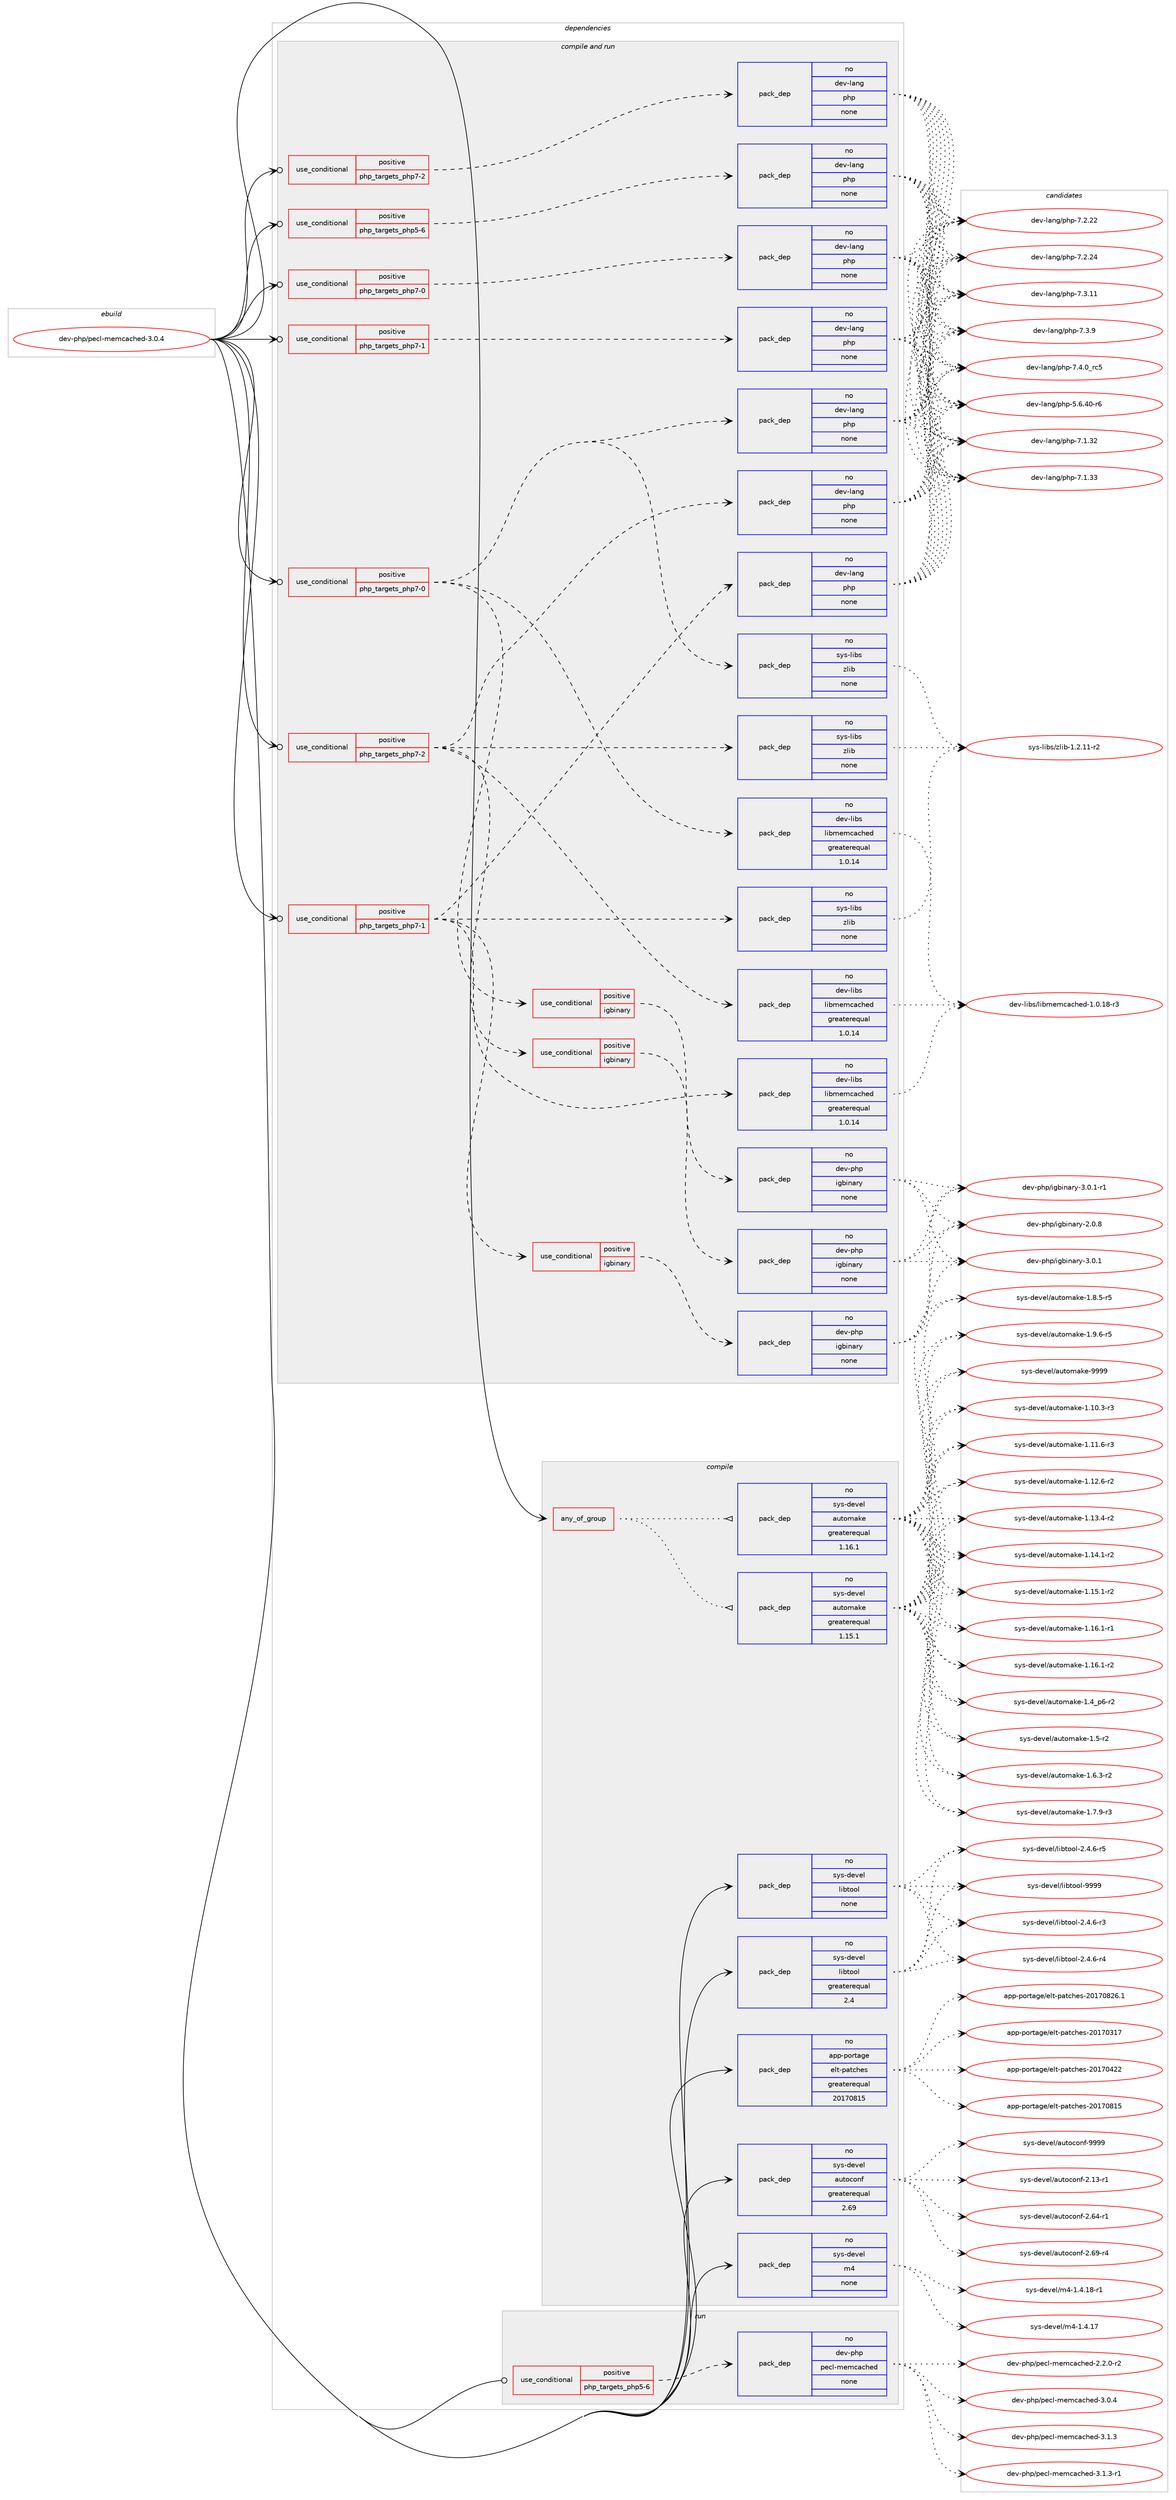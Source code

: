 digraph prolog {

# *************
# Graph options
# *************

newrank=true;
concentrate=true;
compound=true;
graph [rankdir=LR,fontname=Helvetica,fontsize=10,ranksep=1.5];#, ranksep=2.5, nodesep=0.2];
edge  [arrowhead=vee];
node  [fontname=Helvetica,fontsize=10];

# **********
# The ebuild
# **********

subgraph cluster_leftcol {
color=gray;
rank=same;
label=<<i>ebuild</i>>;
id [label="dev-php/pecl-memcached-3.0.4", color=red, width=4, href="../dev-php/pecl-memcached-3.0.4.svg"];
}

# ****************
# The dependencies
# ****************

subgraph cluster_midcol {
color=gray;
label=<<i>dependencies</i>>;
subgraph cluster_compile {
fillcolor="#eeeeee";
style=filled;
label=<<i>compile</i>>;
subgraph any11345 {
dependency590365 [label=<<TABLE BORDER="0" CELLBORDER="1" CELLSPACING="0" CELLPADDING="4"><TR><TD CELLPADDING="10">any_of_group</TD></TR></TABLE>>, shape=none, color=red];subgraph pack443672 {
dependency590366 [label=<<TABLE BORDER="0" CELLBORDER="1" CELLSPACING="0" CELLPADDING="4" WIDTH="220"><TR><TD ROWSPAN="6" CELLPADDING="30">pack_dep</TD></TR><TR><TD WIDTH="110">no</TD></TR><TR><TD>sys-devel</TD></TR><TR><TD>automake</TD></TR><TR><TD>greaterequal</TD></TR><TR><TD>1.16.1</TD></TR></TABLE>>, shape=none, color=blue];
}
dependency590365:e -> dependency590366:w [weight=20,style="dotted",arrowhead="oinv"];
subgraph pack443673 {
dependency590367 [label=<<TABLE BORDER="0" CELLBORDER="1" CELLSPACING="0" CELLPADDING="4" WIDTH="220"><TR><TD ROWSPAN="6" CELLPADDING="30">pack_dep</TD></TR><TR><TD WIDTH="110">no</TD></TR><TR><TD>sys-devel</TD></TR><TR><TD>automake</TD></TR><TR><TD>greaterequal</TD></TR><TR><TD>1.15.1</TD></TR></TABLE>>, shape=none, color=blue];
}
dependency590365:e -> dependency590367:w [weight=20,style="dotted",arrowhead="oinv"];
}
id:e -> dependency590365:w [weight=20,style="solid",arrowhead="vee"];
subgraph pack443674 {
dependency590368 [label=<<TABLE BORDER="0" CELLBORDER="1" CELLSPACING="0" CELLPADDING="4" WIDTH="220"><TR><TD ROWSPAN="6" CELLPADDING="30">pack_dep</TD></TR><TR><TD WIDTH="110">no</TD></TR><TR><TD>app-portage</TD></TR><TR><TD>elt-patches</TD></TR><TR><TD>greaterequal</TD></TR><TR><TD>20170815</TD></TR></TABLE>>, shape=none, color=blue];
}
id:e -> dependency590368:w [weight=20,style="solid",arrowhead="vee"];
subgraph pack443675 {
dependency590369 [label=<<TABLE BORDER="0" CELLBORDER="1" CELLSPACING="0" CELLPADDING="4" WIDTH="220"><TR><TD ROWSPAN="6" CELLPADDING="30">pack_dep</TD></TR><TR><TD WIDTH="110">no</TD></TR><TR><TD>sys-devel</TD></TR><TR><TD>autoconf</TD></TR><TR><TD>greaterequal</TD></TR><TR><TD>2.69</TD></TR></TABLE>>, shape=none, color=blue];
}
id:e -> dependency590369:w [weight=20,style="solid",arrowhead="vee"];
subgraph pack443676 {
dependency590370 [label=<<TABLE BORDER="0" CELLBORDER="1" CELLSPACING="0" CELLPADDING="4" WIDTH="220"><TR><TD ROWSPAN="6" CELLPADDING="30">pack_dep</TD></TR><TR><TD WIDTH="110">no</TD></TR><TR><TD>sys-devel</TD></TR><TR><TD>libtool</TD></TR><TR><TD>greaterequal</TD></TR><TR><TD>2.4</TD></TR></TABLE>>, shape=none, color=blue];
}
id:e -> dependency590370:w [weight=20,style="solid",arrowhead="vee"];
subgraph pack443677 {
dependency590371 [label=<<TABLE BORDER="0" CELLBORDER="1" CELLSPACING="0" CELLPADDING="4" WIDTH="220"><TR><TD ROWSPAN="6" CELLPADDING="30">pack_dep</TD></TR><TR><TD WIDTH="110">no</TD></TR><TR><TD>sys-devel</TD></TR><TR><TD>libtool</TD></TR><TR><TD>none</TD></TR><TR><TD></TD></TR></TABLE>>, shape=none, color=blue];
}
id:e -> dependency590371:w [weight=20,style="solid",arrowhead="vee"];
subgraph pack443678 {
dependency590372 [label=<<TABLE BORDER="0" CELLBORDER="1" CELLSPACING="0" CELLPADDING="4" WIDTH="220"><TR><TD ROWSPAN="6" CELLPADDING="30">pack_dep</TD></TR><TR><TD WIDTH="110">no</TD></TR><TR><TD>sys-devel</TD></TR><TR><TD>m4</TD></TR><TR><TD>none</TD></TR><TR><TD></TD></TR></TABLE>>, shape=none, color=blue];
}
id:e -> dependency590372:w [weight=20,style="solid",arrowhead="vee"];
}
subgraph cluster_compileandrun {
fillcolor="#eeeeee";
style=filled;
label=<<i>compile and run</i>>;
subgraph cond134983 {
dependency590373 [label=<<TABLE BORDER="0" CELLBORDER="1" CELLSPACING="0" CELLPADDING="4"><TR><TD ROWSPAN="3" CELLPADDING="10">use_conditional</TD></TR><TR><TD>positive</TD></TR><TR><TD>php_targets_php5-6</TD></TR></TABLE>>, shape=none, color=red];
subgraph pack443679 {
dependency590374 [label=<<TABLE BORDER="0" CELLBORDER="1" CELLSPACING="0" CELLPADDING="4" WIDTH="220"><TR><TD ROWSPAN="6" CELLPADDING="30">pack_dep</TD></TR><TR><TD WIDTH="110">no</TD></TR><TR><TD>dev-lang</TD></TR><TR><TD>php</TD></TR><TR><TD>none</TD></TR><TR><TD></TD></TR></TABLE>>, shape=none, color=blue];
}
dependency590373:e -> dependency590374:w [weight=20,style="dashed",arrowhead="vee"];
}
id:e -> dependency590373:w [weight=20,style="solid",arrowhead="odotvee"];
subgraph cond134984 {
dependency590375 [label=<<TABLE BORDER="0" CELLBORDER="1" CELLSPACING="0" CELLPADDING="4"><TR><TD ROWSPAN="3" CELLPADDING="10">use_conditional</TD></TR><TR><TD>positive</TD></TR><TR><TD>php_targets_php7-0</TD></TR></TABLE>>, shape=none, color=red];
subgraph pack443680 {
dependency590376 [label=<<TABLE BORDER="0" CELLBORDER="1" CELLSPACING="0" CELLPADDING="4" WIDTH="220"><TR><TD ROWSPAN="6" CELLPADDING="30">pack_dep</TD></TR><TR><TD WIDTH="110">no</TD></TR><TR><TD>dev-lang</TD></TR><TR><TD>php</TD></TR><TR><TD>none</TD></TR><TR><TD></TD></TR></TABLE>>, shape=none, color=blue];
}
dependency590375:e -> dependency590376:w [weight=20,style="dashed",arrowhead="vee"];
}
id:e -> dependency590375:w [weight=20,style="solid",arrowhead="odotvee"];
subgraph cond134985 {
dependency590377 [label=<<TABLE BORDER="0" CELLBORDER="1" CELLSPACING="0" CELLPADDING="4"><TR><TD ROWSPAN="3" CELLPADDING="10">use_conditional</TD></TR><TR><TD>positive</TD></TR><TR><TD>php_targets_php7-0</TD></TR></TABLE>>, shape=none, color=red];
subgraph pack443681 {
dependency590378 [label=<<TABLE BORDER="0" CELLBORDER="1" CELLSPACING="0" CELLPADDING="4" WIDTH="220"><TR><TD ROWSPAN="6" CELLPADDING="30">pack_dep</TD></TR><TR><TD WIDTH="110">no</TD></TR><TR><TD>dev-libs</TD></TR><TR><TD>libmemcached</TD></TR><TR><TD>greaterequal</TD></TR><TR><TD>1.0.14</TD></TR></TABLE>>, shape=none, color=blue];
}
dependency590377:e -> dependency590378:w [weight=20,style="dashed",arrowhead="vee"];
subgraph pack443682 {
dependency590379 [label=<<TABLE BORDER="0" CELLBORDER="1" CELLSPACING="0" CELLPADDING="4" WIDTH="220"><TR><TD ROWSPAN="6" CELLPADDING="30">pack_dep</TD></TR><TR><TD WIDTH="110">no</TD></TR><TR><TD>sys-libs</TD></TR><TR><TD>zlib</TD></TR><TR><TD>none</TD></TR><TR><TD></TD></TR></TABLE>>, shape=none, color=blue];
}
dependency590377:e -> dependency590379:w [weight=20,style="dashed",arrowhead="vee"];
subgraph cond134986 {
dependency590380 [label=<<TABLE BORDER="0" CELLBORDER="1" CELLSPACING="0" CELLPADDING="4"><TR><TD ROWSPAN="3" CELLPADDING="10">use_conditional</TD></TR><TR><TD>positive</TD></TR><TR><TD>igbinary</TD></TR></TABLE>>, shape=none, color=red];
subgraph pack443683 {
dependency590381 [label=<<TABLE BORDER="0" CELLBORDER="1" CELLSPACING="0" CELLPADDING="4" WIDTH="220"><TR><TD ROWSPAN="6" CELLPADDING="30">pack_dep</TD></TR><TR><TD WIDTH="110">no</TD></TR><TR><TD>dev-php</TD></TR><TR><TD>igbinary</TD></TR><TR><TD>none</TD></TR><TR><TD></TD></TR></TABLE>>, shape=none, color=blue];
}
dependency590380:e -> dependency590381:w [weight=20,style="dashed",arrowhead="vee"];
}
dependency590377:e -> dependency590380:w [weight=20,style="dashed",arrowhead="vee"];
subgraph pack443684 {
dependency590382 [label=<<TABLE BORDER="0" CELLBORDER="1" CELLSPACING="0" CELLPADDING="4" WIDTH="220"><TR><TD ROWSPAN="6" CELLPADDING="30">pack_dep</TD></TR><TR><TD WIDTH="110">no</TD></TR><TR><TD>dev-lang</TD></TR><TR><TD>php</TD></TR><TR><TD>none</TD></TR><TR><TD></TD></TR></TABLE>>, shape=none, color=blue];
}
dependency590377:e -> dependency590382:w [weight=20,style="dashed",arrowhead="vee"];
}
id:e -> dependency590377:w [weight=20,style="solid",arrowhead="odotvee"];
subgraph cond134987 {
dependency590383 [label=<<TABLE BORDER="0" CELLBORDER="1" CELLSPACING="0" CELLPADDING="4"><TR><TD ROWSPAN="3" CELLPADDING="10">use_conditional</TD></TR><TR><TD>positive</TD></TR><TR><TD>php_targets_php7-1</TD></TR></TABLE>>, shape=none, color=red];
subgraph pack443685 {
dependency590384 [label=<<TABLE BORDER="0" CELLBORDER="1" CELLSPACING="0" CELLPADDING="4" WIDTH="220"><TR><TD ROWSPAN="6" CELLPADDING="30">pack_dep</TD></TR><TR><TD WIDTH="110">no</TD></TR><TR><TD>dev-lang</TD></TR><TR><TD>php</TD></TR><TR><TD>none</TD></TR><TR><TD></TD></TR></TABLE>>, shape=none, color=blue];
}
dependency590383:e -> dependency590384:w [weight=20,style="dashed",arrowhead="vee"];
}
id:e -> dependency590383:w [weight=20,style="solid",arrowhead="odotvee"];
subgraph cond134988 {
dependency590385 [label=<<TABLE BORDER="0" CELLBORDER="1" CELLSPACING="0" CELLPADDING="4"><TR><TD ROWSPAN="3" CELLPADDING="10">use_conditional</TD></TR><TR><TD>positive</TD></TR><TR><TD>php_targets_php7-1</TD></TR></TABLE>>, shape=none, color=red];
subgraph pack443686 {
dependency590386 [label=<<TABLE BORDER="0" CELLBORDER="1" CELLSPACING="0" CELLPADDING="4" WIDTH="220"><TR><TD ROWSPAN="6" CELLPADDING="30">pack_dep</TD></TR><TR><TD WIDTH="110">no</TD></TR><TR><TD>dev-libs</TD></TR><TR><TD>libmemcached</TD></TR><TR><TD>greaterequal</TD></TR><TR><TD>1.0.14</TD></TR></TABLE>>, shape=none, color=blue];
}
dependency590385:e -> dependency590386:w [weight=20,style="dashed",arrowhead="vee"];
subgraph pack443687 {
dependency590387 [label=<<TABLE BORDER="0" CELLBORDER="1" CELLSPACING="0" CELLPADDING="4" WIDTH="220"><TR><TD ROWSPAN="6" CELLPADDING="30">pack_dep</TD></TR><TR><TD WIDTH="110">no</TD></TR><TR><TD>sys-libs</TD></TR><TR><TD>zlib</TD></TR><TR><TD>none</TD></TR><TR><TD></TD></TR></TABLE>>, shape=none, color=blue];
}
dependency590385:e -> dependency590387:w [weight=20,style="dashed",arrowhead="vee"];
subgraph cond134989 {
dependency590388 [label=<<TABLE BORDER="0" CELLBORDER="1" CELLSPACING="0" CELLPADDING="4"><TR><TD ROWSPAN="3" CELLPADDING="10">use_conditional</TD></TR><TR><TD>positive</TD></TR><TR><TD>igbinary</TD></TR></TABLE>>, shape=none, color=red];
subgraph pack443688 {
dependency590389 [label=<<TABLE BORDER="0" CELLBORDER="1" CELLSPACING="0" CELLPADDING="4" WIDTH="220"><TR><TD ROWSPAN="6" CELLPADDING="30">pack_dep</TD></TR><TR><TD WIDTH="110">no</TD></TR><TR><TD>dev-php</TD></TR><TR><TD>igbinary</TD></TR><TR><TD>none</TD></TR><TR><TD></TD></TR></TABLE>>, shape=none, color=blue];
}
dependency590388:e -> dependency590389:w [weight=20,style="dashed",arrowhead="vee"];
}
dependency590385:e -> dependency590388:w [weight=20,style="dashed",arrowhead="vee"];
subgraph pack443689 {
dependency590390 [label=<<TABLE BORDER="0" CELLBORDER="1" CELLSPACING="0" CELLPADDING="4" WIDTH="220"><TR><TD ROWSPAN="6" CELLPADDING="30">pack_dep</TD></TR><TR><TD WIDTH="110">no</TD></TR><TR><TD>dev-lang</TD></TR><TR><TD>php</TD></TR><TR><TD>none</TD></TR><TR><TD></TD></TR></TABLE>>, shape=none, color=blue];
}
dependency590385:e -> dependency590390:w [weight=20,style="dashed",arrowhead="vee"];
}
id:e -> dependency590385:w [weight=20,style="solid",arrowhead="odotvee"];
subgraph cond134990 {
dependency590391 [label=<<TABLE BORDER="0" CELLBORDER="1" CELLSPACING="0" CELLPADDING="4"><TR><TD ROWSPAN="3" CELLPADDING="10">use_conditional</TD></TR><TR><TD>positive</TD></TR><TR><TD>php_targets_php7-2</TD></TR></TABLE>>, shape=none, color=red];
subgraph pack443690 {
dependency590392 [label=<<TABLE BORDER="0" CELLBORDER="1" CELLSPACING="0" CELLPADDING="4" WIDTH="220"><TR><TD ROWSPAN="6" CELLPADDING="30">pack_dep</TD></TR><TR><TD WIDTH="110">no</TD></TR><TR><TD>dev-lang</TD></TR><TR><TD>php</TD></TR><TR><TD>none</TD></TR><TR><TD></TD></TR></TABLE>>, shape=none, color=blue];
}
dependency590391:e -> dependency590392:w [weight=20,style="dashed",arrowhead="vee"];
}
id:e -> dependency590391:w [weight=20,style="solid",arrowhead="odotvee"];
subgraph cond134991 {
dependency590393 [label=<<TABLE BORDER="0" CELLBORDER="1" CELLSPACING="0" CELLPADDING="4"><TR><TD ROWSPAN="3" CELLPADDING="10">use_conditional</TD></TR><TR><TD>positive</TD></TR><TR><TD>php_targets_php7-2</TD></TR></TABLE>>, shape=none, color=red];
subgraph pack443691 {
dependency590394 [label=<<TABLE BORDER="0" CELLBORDER="1" CELLSPACING="0" CELLPADDING="4" WIDTH="220"><TR><TD ROWSPAN="6" CELLPADDING="30">pack_dep</TD></TR><TR><TD WIDTH="110">no</TD></TR><TR><TD>dev-libs</TD></TR><TR><TD>libmemcached</TD></TR><TR><TD>greaterequal</TD></TR><TR><TD>1.0.14</TD></TR></TABLE>>, shape=none, color=blue];
}
dependency590393:e -> dependency590394:w [weight=20,style="dashed",arrowhead="vee"];
subgraph pack443692 {
dependency590395 [label=<<TABLE BORDER="0" CELLBORDER="1" CELLSPACING="0" CELLPADDING="4" WIDTH="220"><TR><TD ROWSPAN="6" CELLPADDING="30">pack_dep</TD></TR><TR><TD WIDTH="110">no</TD></TR><TR><TD>sys-libs</TD></TR><TR><TD>zlib</TD></TR><TR><TD>none</TD></TR><TR><TD></TD></TR></TABLE>>, shape=none, color=blue];
}
dependency590393:e -> dependency590395:w [weight=20,style="dashed",arrowhead="vee"];
subgraph cond134992 {
dependency590396 [label=<<TABLE BORDER="0" CELLBORDER="1" CELLSPACING="0" CELLPADDING="4"><TR><TD ROWSPAN="3" CELLPADDING="10">use_conditional</TD></TR><TR><TD>positive</TD></TR><TR><TD>igbinary</TD></TR></TABLE>>, shape=none, color=red];
subgraph pack443693 {
dependency590397 [label=<<TABLE BORDER="0" CELLBORDER="1" CELLSPACING="0" CELLPADDING="4" WIDTH="220"><TR><TD ROWSPAN="6" CELLPADDING="30">pack_dep</TD></TR><TR><TD WIDTH="110">no</TD></TR><TR><TD>dev-php</TD></TR><TR><TD>igbinary</TD></TR><TR><TD>none</TD></TR><TR><TD></TD></TR></TABLE>>, shape=none, color=blue];
}
dependency590396:e -> dependency590397:w [weight=20,style="dashed",arrowhead="vee"];
}
dependency590393:e -> dependency590396:w [weight=20,style="dashed",arrowhead="vee"];
subgraph pack443694 {
dependency590398 [label=<<TABLE BORDER="0" CELLBORDER="1" CELLSPACING="0" CELLPADDING="4" WIDTH="220"><TR><TD ROWSPAN="6" CELLPADDING="30">pack_dep</TD></TR><TR><TD WIDTH="110">no</TD></TR><TR><TD>dev-lang</TD></TR><TR><TD>php</TD></TR><TR><TD>none</TD></TR><TR><TD></TD></TR></TABLE>>, shape=none, color=blue];
}
dependency590393:e -> dependency590398:w [weight=20,style="dashed",arrowhead="vee"];
}
id:e -> dependency590393:w [weight=20,style="solid",arrowhead="odotvee"];
}
subgraph cluster_run {
fillcolor="#eeeeee";
style=filled;
label=<<i>run</i>>;
subgraph cond134993 {
dependency590399 [label=<<TABLE BORDER="0" CELLBORDER="1" CELLSPACING="0" CELLPADDING="4"><TR><TD ROWSPAN="3" CELLPADDING="10">use_conditional</TD></TR><TR><TD>positive</TD></TR><TR><TD>php_targets_php5-6</TD></TR></TABLE>>, shape=none, color=red];
subgraph pack443695 {
dependency590400 [label=<<TABLE BORDER="0" CELLBORDER="1" CELLSPACING="0" CELLPADDING="4" WIDTH="220"><TR><TD ROWSPAN="6" CELLPADDING="30">pack_dep</TD></TR><TR><TD WIDTH="110">no</TD></TR><TR><TD>dev-php</TD></TR><TR><TD>pecl-memcached</TD></TR><TR><TD>none</TD></TR><TR><TD></TD></TR></TABLE>>, shape=none, color=blue];
}
dependency590399:e -> dependency590400:w [weight=20,style="dashed",arrowhead="vee"];
}
id:e -> dependency590399:w [weight=20,style="solid",arrowhead="odot"];
}
}

# **************
# The candidates
# **************

subgraph cluster_choices {
rank=same;
color=gray;
label=<<i>candidates</i>>;

subgraph choice443672 {
color=black;
nodesep=1;
choice11512111545100101118101108479711711611110997107101454946494846514511451 [label="sys-devel/automake-1.10.3-r3", color=red, width=4,href="../sys-devel/automake-1.10.3-r3.svg"];
choice11512111545100101118101108479711711611110997107101454946494946544511451 [label="sys-devel/automake-1.11.6-r3", color=red, width=4,href="../sys-devel/automake-1.11.6-r3.svg"];
choice11512111545100101118101108479711711611110997107101454946495046544511450 [label="sys-devel/automake-1.12.6-r2", color=red, width=4,href="../sys-devel/automake-1.12.6-r2.svg"];
choice11512111545100101118101108479711711611110997107101454946495146524511450 [label="sys-devel/automake-1.13.4-r2", color=red, width=4,href="../sys-devel/automake-1.13.4-r2.svg"];
choice11512111545100101118101108479711711611110997107101454946495246494511450 [label="sys-devel/automake-1.14.1-r2", color=red, width=4,href="../sys-devel/automake-1.14.1-r2.svg"];
choice11512111545100101118101108479711711611110997107101454946495346494511450 [label="sys-devel/automake-1.15.1-r2", color=red, width=4,href="../sys-devel/automake-1.15.1-r2.svg"];
choice11512111545100101118101108479711711611110997107101454946495446494511449 [label="sys-devel/automake-1.16.1-r1", color=red, width=4,href="../sys-devel/automake-1.16.1-r1.svg"];
choice11512111545100101118101108479711711611110997107101454946495446494511450 [label="sys-devel/automake-1.16.1-r2", color=red, width=4,href="../sys-devel/automake-1.16.1-r2.svg"];
choice115121115451001011181011084797117116111109971071014549465295112544511450 [label="sys-devel/automake-1.4_p6-r2", color=red, width=4,href="../sys-devel/automake-1.4_p6-r2.svg"];
choice11512111545100101118101108479711711611110997107101454946534511450 [label="sys-devel/automake-1.5-r2", color=red, width=4,href="../sys-devel/automake-1.5-r2.svg"];
choice115121115451001011181011084797117116111109971071014549465446514511450 [label="sys-devel/automake-1.6.3-r2", color=red, width=4,href="../sys-devel/automake-1.6.3-r2.svg"];
choice115121115451001011181011084797117116111109971071014549465546574511451 [label="sys-devel/automake-1.7.9-r3", color=red, width=4,href="../sys-devel/automake-1.7.9-r3.svg"];
choice115121115451001011181011084797117116111109971071014549465646534511453 [label="sys-devel/automake-1.8.5-r5", color=red, width=4,href="../sys-devel/automake-1.8.5-r5.svg"];
choice115121115451001011181011084797117116111109971071014549465746544511453 [label="sys-devel/automake-1.9.6-r5", color=red, width=4,href="../sys-devel/automake-1.9.6-r5.svg"];
choice115121115451001011181011084797117116111109971071014557575757 [label="sys-devel/automake-9999", color=red, width=4,href="../sys-devel/automake-9999.svg"];
dependency590366:e -> choice11512111545100101118101108479711711611110997107101454946494846514511451:w [style=dotted,weight="100"];
dependency590366:e -> choice11512111545100101118101108479711711611110997107101454946494946544511451:w [style=dotted,weight="100"];
dependency590366:e -> choice11512111545100101118101108479711711611110997107101454946495046544511450:w [style=dotted,weight="100"];
dependency590366:e -> choice11512111545100101118101108479711711611110997107101454946495146524511450:w [style=dotted,weight="100"];
dependency590366:e -> choice11512111545100101118101108479711711611110997107101454946495246494511450:w [style=dotted,weight="100"];
dependency590366:e -> choice11512111545100101118101108479711711611110997107101454946495346494511450:w [style=dotted,weight="100"];
dependency590366:e -> choice11512111545100101118101108479711711611110997107101454946495446494511449:w [style=dotted,weight="100"];
dependency590366:e -> choice11512111545100101118101108479711711611110997107101454946495446494511450:w [style=dotted,weight="100"];
dependency590366:e -> choice115121115451001011181011084797117116111109971071014549465295112544511450:w [style=dotted,weight="100"];
dependency590366:e -> choice11512111545100101118101108479711711611110997107101454946534511450:w [style=dotted,weight="100"];
dependency590366:e -> choice115121115451001011181011084797117116111109971071014549465446514511450:w [style=dotted,weight="100"];
dependency590366:e -> choice115121115451001011181011084797117116111109971071014549465546574511451:w [style=dotted,weight="100"];
dependency590366:e -> choice115121115451001011181011084797117116111109971071014549465646534511453:w [style=dotted,weight="100"];
dependency590366:e -> choice115121115451001011181011084797117116111109971071014549465746544511453:w [style=dotted,weight="100"];
dependency590366:e -> choice115121115451001011181011084797117116111109971071014557575757:w [style=dotted,weight="100"];
}
subgraph choice443673 {
color=black;
nodesep=1;
choice11512111545100101118101108479711711611110997107101454946494846514511451 [label="sys-devel/automake-1.10.3-r3", color=red, width=4,href="../sys-devel/automake-1.10.3-r3.svg"];
choice11512111545100101118101108479711711611110997107101454946494946544511451 [label="sys-devel/automake-1.11.6-r3", color=red, width=4,href="../sys-devel/automake-1.11.6-r3.svg"];
choice11512111545100101118101108479711711611110997107101454946495046544511450 [label="sys-devel/automake-1.12.6-r2", color=red, width=4,href="../sys-devel/automake-1.12.6-r2.svg"];
choice11512111545100101118101108479711711611110997107101454946495146524511450 [label="sys-devel/automake-1.13.4-r2", color=red, width=4,href="../sys-devel/automake-1.13.4-r2.svg"];
choice11512111545100101118101108479711711611110997107101454946495246494511450 [label="sys-devel/automake-1.14.1-r2", color=red, width=4,href="../sys-devel/automake-1.14.1-r2.svg"];
choice11512111545100101118101108479711711611110997107101454946495346494511450 [label="sys-devel/automake-1.15.1-r2", color=red, width=4,href="../sys-devel/automake-1.15.1-r2.svg"];
choice11512111545100101118101108479711711611110997107101454946495446494511449 [label="sys-devel/automake-1.16.1-r1", color=red, width=4,href="../sys-devel/automake-1.16.1-r1.svg"];
choice11512111545100101118101108479711711611110997107101454946495446494511450 [label="sys-devel/automake-1.16.1-r2", color=red, width=4,href="../sys-devel/automake-1.16.1-r2.svg"];
choice115121115451001011181011084797117116111109971071014549465295112544511450 [label="sys-devel/automake-1.4_p6-r2", color=red, width=4,href="../sys-devel/automake-1.4_p6-r2.svg"];
choice11512111545100101118101108479711711611110997107101454946534511450 [label="sys-devel/automake-1.5-r2", color=red, width=4,href="../sys-devel/automake-1.5-r2.svg"];
choice115121115451001011181011084797117116111109971071014549465446514511450 [label="sys-devel/automake-1.6.3-r2", color=red, width=4,href="../sys-devel/automake-1.6.3-r2.svg"];
choice115121115451001011181011084797117116111109971071014549465546574511451 [label="sys-devel/automake-1.7.9-r3", color=red, width=4,href="../sys-devel/automake-1.7.9-r3.svg"];
choice115121115451001011181011084797117116111109971071014549465646534511453 [label="sys-devel/automake-1.8.5-r5", color=red, width=4,href="../sys-devel/automake-1.8.5-r5.svg"];
choice115121115451001011181011084797117116111109971071014549465746544511453 [label="sys-devel/automake-1.9.6-r5", color=red, width=4,href="../sys-devel/automake-1.9.6-r5.svg"];
choice115121115451001011181011084797117116111109971071014557575757 [label="sys-devel/automake-9999", color=red, width=4,href="../sys-devel/automake-9999.svg"];
dependency590367:e -> choice11512111545100101118101108479711711611110997107101454946494846514511451:w [style=dotted,weight="100"];
dependency590367:e -> choice11512111545100101118101108479711711611110997107101454946494946544511451:w [style=dotted,weight="100"];
dependency590367:e -> choice11512111545100101118101108479711711611110997107101454946495046544511450:w [style=dotted,weight="100"];
dependency590367:e -> choice11512111545100101118101108479711711611110997107101454946495146524511450:w [style=dotted,weight="100"];
dependency590367:e -> choice11512111545100101118101108479711711611110997107101454946495246494511450:w [style=dotted,weight="100"];
dependency590367:e -> choice11512111545100101118101108479711711611110997107101454946495346494511450:w [style=dotted,weight="100"];
dependency590367:e -> choice11512111545100101118101108479711711611110997107101454946495446494511449:w [style=dotted,weight="100"];
dependency590367:e -> choice11512111545100101118101108479711711611110997107101454946495446494511450:w [style=dotted,weight="100"];
dependency590367:e -> choice115121115451001011181011084797117116111109971071014549465295112544511450:w [style=dotted,weight="100"];
dependency590367:e -> choice11512111545100101118101108479711711611110997107101454946534511450:w [style=dotted,weight="100"];
dependency590367:e -> choice115121115451001011181011084797117116111109971071014549465446514511450:w [style=dotted,weight="100"];
dependency590367:e -> choice115121115451001011181011084797117116111109971071014549465546574511451:w [style=dotted,weight="100"];
dependency590367:e -> choice115121115451001011181011084797117116111109971071014549465646534511453:w [style=dotted,weight="100"];
dependency590367:e -> choice115121115451001011181011084797117116111109971071014549465746544511453:w [style=dotted,weight="100"];
dependency590367:e -> choice115121115451001011181011084797117116111109971071014557575757:w [style=dotted,weight="100"];
}
subgraph choice443674 {
color=black;
nodesep=1;
choice97112112451121111141169710310147101108116451129711699104101115455048495548514955 [label="app-portage/elt-patches-20170317", color=red, width=4,href="../app-portage/elt-patches-20170317.svg"];
choice97112112451121111141169710310147101108116451129711699104101115455048495548525050 [label="app-portage/elt-patches-20170422", color=red, width=4,href="../app-portage/elt-patches-20170422.svg"];
choice97112112451121111141169710310147101108116451129711699104101115455048495548564953 [label="app-portage/elt-patches-20170815", color=red, width=4,href="../app-portage/elt-patches-20170815.svg"];
choice971121124511211111411697103101471011081164511297116991041011154550484955485650544649 [label="app-portage/elt-patches-20170826.1", color=red, width=4,href="../app-portage/elt-patches-20170826.1.svg"];
dependency590368:e -> choice97112112451121111141169710310147101108116451129711699104101115455048495548514955:w [style=dotted,weight="100"];
dependency590368:e -> choice97112112451121111141169710310147101108116451129711699104101115455048495548525050:w [style=dotted,weight="100"];
dependency590368:e -> choice97112112451121111141169710310147101108116451129711699104101115455048495548564953:w [style=dotted,weight="100"];
dependency590368:e -> choice971121124511211111411697103101471011081164511297116991041011154550484955485650544649:w [style=dotted,weight="100"];
}
subgraph choice443675 {
color=black;
nodesep=1;
choice1151211154510010111810110847971171161119911111010245504649514511449 [label="sys-devel/autoconf-2.13-r1", color=red, width=4,href="../sys-devel/autoconf-2.13-r1.svg"];
choice1151211154510010111810110847971171161119911111010245504654524511449 [label="sys-devel/autoconf-2.64-r1", color=red, width=4,href="../sys-devel/autoconf-2.64-r1.svg"];
choice1151211154510010111810110847971171161119911111010245504654574511452 [label="sys-devel/autoconf-2.69-r4", color=red, width=4,href="../sys-devel/autoconf-2.69-r4.svg"];
choice115121115451001011181011084797117116111991111101024557575757 [label="sys-devel/autoconf-9999", color=red, width=4,href="../sys-devel/autoconf-9999.svg"];
dependency590369:e -> choice1151211154510010111810110847971171161119911111010245504649514511449:w [style=dotted,weight="100"];
dependency590369:e -> choice1151211154510010111810110847971171161119911111010245504654524511449:w [style=dotted,weight="100"];
dependency590369:e -> choice1151211154510010111810110847971171161119911111010245504654574511452:w [style=dotted,weight="100"];
dependency590369:e -> choice115121115451001011181011084797117116111991111101024557575757:w [style=dotted,weight="100"];
}
subgraph choice443676 {
color=black;
nodesep=1;
choice1151211154510010111810110847108105981161111111084550465246544511451 [label="sys-devel/libtool-2.4.6-r3", color=red, width=4,href="../sys-devel/libtool-2.4.6-r3.svg"];
choice1151211154510010111810110847108105981161111111084550465246544511452 [label="sys-devel/libtool-2.4.6-r4", color=red, width=4,href="../sys-devel/libtool-2.4.6-r4.svg"];
choice1151211154510010111810110847108105981161111111084550465246544511453 [label="sys-devel/libtool-2.4.6-r5", color=red, width=4,href="../sys-devel/libtool-2.4.6-r5.svg"];
choice1151211154510010111810110847108105981161111111084557575757 [label="sys-devel/libtool-9999", color=red, width=4,href="../sys-devel/libtool-9999.svg"];
dependency590370:e -> choice1151211154510010111810110847108105981161111111084550465246544511451:w [style=dotted,weight="100"];
dependency590370:e -> choice1151211154510010111810110847108105981161111111084550465246544511452:w [style=dotted,weight="100"];
dependency590370:e -> choice1151211154510010111810110847108105981161111111084550465246544511453:w [style=dotted,weight="100"];
dependency590370:e -> choice1151211154510010111810110847108105981161111111084557575757:w [style=dotted,weight="100"];
}
subgraph choice443677 {
color=black;
nodesep=1;
choice1151211154510010111810110847108105981161111111084550465246544511451 [label="sys-devel/libtool-2.4.6-r3", color=red, width=4,href="../sys-devel/libtool-2.4.6-r3.svg"];
choice1151211154510010111810110847108105981161111111084550465246544511452 [label="sys-devel/libtool-2.4.6-r4", color=red, width=4,href="../sys-devel/libtool-2.4.6-r4.svg"];
choice1151211154510010111810110847108105981161111111084550465246544511453 [label="sys-devel/libtool-2.4.6-r5", color=red, width=4,href="../sys-devel/libtool-2.4.6-r5.svg"];
choice1151211154510010111810110847108105981161111111084557575757 [label="sys-devel/libtool-9999", color=red, width=4,href="../sys-devel/libtool-9999.svg"];
dependency590371:e -> choice1151211154510010111810110847108105981161111111084550465246544511451:w [style=dotted,weight="100"];
dependency590371:e -> choice1151211154510010111810110847108105981161111111084550465246544511452:w [style=dotted,weight="100"];
dependency590371:e -> choice1151211154510010111810110847108105981161111111084550465246544511453:w [style=dotted,weight="100"];
dependency590371:e -> choice1151211154510010111810110847108105981161111111084557575757:w [style=dotted,weight="100"];
}
subgraph choice443678 {
color=black;
nodesep=1;
choice11512111545100101118101108471095245494652464955 [label="sys-devel/m4-1.4.17", color=red, width=4,href="../sys-devel/m4-1.4.17.svg"];
choice115121115451001011181011084710952454946524649564511449 [label="sys-devel/m4-1.4.18-r1", color=red, width=4,href="../sys-devel/m4-1.4.18-r1.svg"];
dependency590372:e -> choice11512111545100101118101108471095245494652464955:w [style=dotted,weight="100"];
dependency590372:e -> choice115121115451001011181011084710952454946524649564511449:w [style=dotted,weight="100"];
}
subgraph choice443679 {
color=black;
nodesep=1;
choice100101118451089711010347112104112455346544652484511454 [label="dev-lang/php-5.6.40-r6", color=red, width=4,href="../dev-lang/php-5.6.40-r6.svg"];
choice10010111845108971101034711210411245554649465150 [label="dev-lang/php-7.1.32", color=red, width=4,href="../dev-lang/php-7.1.32.svg"];
choice10010111845108971101034711210411245554649465151 [label="dev-lang/php-7.1.33", color=red, width=4,href="../dev-lang/php-7.1.33.svg"];
choice10010111845108971101034711210411245554650465050 [label="dev-lang/php-7.2.22", color=red, width=4,href="../dev-lang/php-7.2.22.svg"];
choice10010111845108971101034711210411245554650465052 [label="dev-lang/php-7.2.24", color=red, width=4,href="../dev-lang/php-7.2.24.svg"];
choice10010111845108971101034711210411245554651464949 [label="dev-lang/php-7.3.11", color=red, width=4,href="../dev-lang/php-7.3.11.svg"];
choice100101118451089711010347112104112455546514657 [label="dev-lang/php-7.3.9", color=red, width=4,href="../dev-lang/php-7.3.9.svg"];
choice100101118451089711010347112104112455546524648951149953 [label="dev-lang/php-7.4.0_rc5", color=red, width=4,href="../dev-lang/php-7.4.0_rc5.svg"];
dependency590374:e -> choice100101118451089711010347112104112455346544652484511454:w [style=dotted,weight="100"];
dependency590374:e -> choice10010111845108971101034711210411245554649465150:w [style=dotted,weight="100"];
dependency590374:e -> choice10010111845108971101034711210411245554649465151:w [style=dotted,weight="100"];
dependency590374:e -> choice10010111845108971101034711210411245554650465050:w [style=dotted,weight="100"];
dependency590374:e -> choice10010111845108971101034711210411245554650465052:w [style=dotted,weight="100"];
dependency590374:e -> choice10010111845108971101034711210411245554651464949:w [style=dotted,weight="100"];
dependency590374:e -> choice100101118451089711010347112104112455546514657:w [style=dotted,weight="100"];
dependency590374:e -> choice100101118451089711010347112104112455546524648951149953:w [style=dotted,weight="100"];
}
subgraph choice443680 {
color=black;
nodesep=1;
choice100101118451089711010347112104112455346544652484511454 [label="dev-lang/php-5.6.40-r6", color=red, width=4,href="../dev-lang/php-5.6.40-r6.svg"];
choice10010111845108971101034711210411245554649465150 [label="dev-lang/php-7.1.32", color=red, width=4,href="../dev-lang/php-7.1.32.svg"];
choice10010111845108971101034711210411245554649465151 [label="dev-lang/php-7.1.33", color=red, width=4,href="../dev-lang/php-7.1.33.svg"];
choice10010111845108971101034711210411245554650465050 [label="dev-lang/php-7.2.22", color=red, width=4,href="../dev-lang/php-7.2.22.svg"];
choice10010111845108971101034711210411245554650465052 [label="dev-lang/php-7.2.24", color=red, width=4,href="../dev-lang/php-7.2.24.svg"];
choice10010111845108971101034711210411245554651464949 [label="dev-lang/php-7.3.11", color=red, width=4,href="../dev-lang/php-7.3.11.svg"];
choice100101118451089711010347112104112455546514657 [label="dev-lang/php-7.3.9", color=red, width=4,href="../dev-lang/php-7.3.9.svg"];
choice100101118451089711010347112104112455546524648951149953 [label="dev-lang/php-7.4.0_rc5", color=red, width=4,href="../dev-lang/php-7.4.0_rc5.svg"];
dependency590376:e -> choice100101118451089711010347112104112455346544652484511454:w [style=dotted,weight="100"];
dependency590376:e -> choice10010111845108971101034711210411245554649465150:w [style=dotted,weight="100"];
dependency590376:e -> choice10010111845108971101034711210411245554649465151:w [style=dotted,weight="100"];
dependency590376:e -> choice10010111845108971101034711210411245554650465050:w [style=dotted,weight="100"];
dependency590376:e -> choice10010111845108971101034711210411245554650465052:w [style=dotted,weight="100"];
dependency590376:e -> choice10010111845108971101034711210411245554651464949:w [style=dotted,weight="100"];
dependency590376:e -> choice100101118451089711010347112104112455546514657:w [style=dotted,weight="100"];
dependency590376:e -> choice100101118451089711010347112104112455546524648951149953:w [style=dotted,weight="100"];
}
subgraph choice443681 {
color=black;
nodesep=1;
choice10010111845108105981154710810598109101109999799104101100454946484649564511451 [label="dev-libs/libmemcached-1.0.18-r3", color=red, width=4,href="../dev-libs/libmemcached-1.0.18-r3.svg"];
dependency590378:e -> choice10010111845108105981154710810598109101109999799104101100454946484649564511451:w [style=dotted,weight="100"];
}
subgraph choice443682 {
color=black;
nodesep=1;
choice11512111545108105981154712210810598454946504649494511450 [label="sys-libs/zlib-1.2.11-r2", color=red, width=4,href="../sys-libs/zlib-1.2.11-r2.svg"];
dependency590379:e -> choice11512111545108105981154712210810598454946504649494511450:w [style=dotted,weight="100"];
}
subgraph choice443683 {
color=black;
nodesep=1;
choice10010111845112104112471051039810511097114121455046484656 [label="dev-php/igbinary-2.0.8", color=red, width=4,href="../dev-php/igbinary-2.0.8.svg"];
choice10010111845112104112471051039810511097114121455146484649 [label="dev-php/igbinary-3.0.1", color=red, width=4,href="../dev-php/igbinary-3.0.1.svg"];
choice100101118451121041124710510398105110971141214551464846494511449 [label="dev-php/igbinary-3.0.1-r1", color=red, width=4,href="../dev-php/igbinary-3.0.1-r1.svg"];
dependency590381:e -> choice10010111845112104112471051039810511097114121455046484656:w [style=dotted,weight="100"];
dependency590381:e -> choice10010111845112104112471051039810511097114121455146484649:w [style=dotted,weight="100"];
dependency590381:e -> choice100101118451121041124710510398105110971141214551464846494511449:w [style=dotted,weight="100"];
}
subgraph choice443684 {
color=black;
nodesep=1;
choice100101118451089711010347112104112455346544652484511454 [label="dev-lang/php-5.6.40-r6", color=red, width=4,href="../dev-lang/php-5.6.40-r6.svg"];
choice10010111845108971101034711210411245554649465150 [label="dev-lang/php-7.1.32", color=red, width=4,href="../dev-lang/php-7.1.32.svg"];
choice10010111845108971101034711210411245554649465151 [label="dev-lang/php-7.1.33", color=red, width=4,href="../dev-lang/php-7.1.33.svg"];
choice10010111845108971101034711210411245554650465050 [label="dev-lang/php-7.2.22", color=red, width=4,href="../dev-lang/php-7.2.22.svg"];
choice10010111845108971101034711210411245554650465052 [label="dev-lang/php-7.2.24", color=red, width=4,href="../dev-lang/php-7.2.24.svg"];
choice10010111845108971101034711210411245554651464949 [label="dev-lang/php-7.3.11", color=red, width=4,href="../dev-lang/php-7.3.11.svg"];
choice100101118451089711010347112104112455546514657 [label="dev-lang/php-7.3.9", color=red, width=4,href="../dev-lang/php-7.3.9.svg"];
choice100101118451089711010347112104112455546524648951149953 [label="dev-lang/php-7.4.0_rc5", color=red, width=4,href="../dev-lang/php-7.4.0_rc5.svg"];
dependency590382:e -> choice100101118451089711010347112104112455346544652484511454:w [style=dotted,weight="100"];
dependency590382:e -> choice10010111845108971101034711210411245554649465150:w [style=dotted,weight="100"];
dependency590382:e -> choice10010111845108971101034711210411245554649465151:w [style=dotted,weight="100"];
dependency590382:e -> choice10010111845108971101034711210411245554650465050:w [style=dotted,weight="100"];
dependency590382:e -> choice10010111845108971101034711210411245554650465052:w [style=dotted,weight="100"];
dependency590382:e -> choice10010111845108971101034711210411245554651464949:w [style=dotted,weight="100"];
dependency590382:e -> choice100101118451089711010347112104112455546514657:w [style=dotted,weight="100"];
dependency590382:e -> choice100101118451089711010347112104112455546524648951149953:w [style=dotted,weight="100"];
}
subgraph choice443685 {
color=black;
nodesep=1;
choice100101118451089711010347112104112455346544652484511454 [label="dev-lang/php-5.6.40-r6", color=red, width=4,href="../dev-lang/php-5.6.40-r6.svg"];
choice10010111845108971101034711210411245554649465150 [label="dev-lang/php-7.1.32", color=red, width=4,href="../dev-lang/php-7.1.32.svg"];
choice10010111845108971101034711210411245554649465151 [label="dev-lang/php-7.1.33", color=red, width=4,href="../dev-lang/php-7.1.33.svg"];
choice10010111845108971101034711210411245554650465050 [label="dev-lang/php-7.2.22", color=red, width=4,href="../dev-lang/php-7.2.22.svg"];
choice10010111845108971101034711210411245554650465052 [label="dev-lang/php-7.2.24", color=red, width=4,href="../dev-lang/php-7.2.24.svg"];
choice10010111845108971101034711210411245554651464949 [label="dev-lang/php-7.3.11", color=red, width=4,href="../dev-lang/php-7.3.11.svg"];
choice100101118451089711010347112104112455546514657 [label="dev-lang/php-7.3.9", color=red, width=4,href="../dev-lang/php-7.3.9.svg"];
choice100101118451089711010347112104112455546524648951149953 [label="dev-lang/php-7.4.0_rc5", color=red, width=4,href="../dev-lang/php-7.4.0_rc5.svg"];
dependency590384:e -> choice100101118451089711010347112104112455346544652484511454:w [style=dotted,weight="100"];
dependency590384:e -> choice10010111845108971101034711210411245554649465150:w [style=dotted,weight="100"];
dependency590384:e -> choice10010111845108971101034711210411245554649465151:w [style=dotted,weight="100"];
dependency590384:e -> choice10010111845108971101034711210411245554650465050:w [style=dotted,weight="100"];
dependency590384:e -> choice10010111845108971101034711210411245554650465052:w [style=dotted,weight="100"];
dependency590384:e -> choice10010111845108971101034711210411245554651464949:w [style=dotted,weight="100"];
dependency590384:e -> choice100101118451089711010347112104112455546514657:w [style=dotted,weight="100"];
dependency590384:e -> choice100101118451089711010347112104112455546524648951149953:w [style=dotted,weight="100"];
}
subgraph choice443686 {
color=black;
nodesep=1;
choice10010111845108105981154710810598109101109999799104101100454946484649564511451 [label="dev-libs/libmemcached-1.0.18-r3", color=red, width=4,href="../dev-libs/libmemcached-1.0.18-r3.svg"];
dependency590386:e -> choice10010111845108105981154710810598109101109999799104101100454946484649564511451:w [style=dotted,weight="100"];
}
subgraph choice443687 {
color=black;
nodesep=1;
choice11512111545108105981154712210810598454946504649494511450 [label="sys-libs/zlib-1.2.11-r2", color=red, width=4,href="../sys-libs/zlib-1.2.11-r2.svg"];
dependency590387:e -> choice11512111545108105981154712210810598454946504649494511450:w [style=dotted,weight="100"];
}
subgraph choice443688 {
color=black;
nodesep=1;
choice10010111845112104112471051039810511097114121455046484656 [label="dev-php/igbinary-2.0.8", color=red, width=4,href="../dev-php/igbinary-2.0.8.svg"];
choice10010111845112104112471051039810511097114121455146484649 [label="dev-php/igbinary-3.0.1", color=red, width=4,href="../dev-php/igbinary-3.0.1.svg"];
choice100101118451121041124710510398105110971141214551464846494511449 [label="dev-php/igbinary-3.0.1-r1", color=red, width=4,href="../dev-php/igbinary-3.0.1-r1.svg"];
dependency590389:e -> choice10010111845112104112471051039810511097114121455046484656:w [style=dotted,weight="100"];
dependency590389:e -> choice10010111845112104112471051039810511097114121455146484649:w [style=dotted,weight="100"];
dependency590389:e -> choice100101118451121041124710510398105110971141214551464846494511449:w [style=dotted,weight="100"];
}
subgraph choice443689 {
color=black;
nodesep=1;
choice100101118451089711010347112104112455346544652484511454 [label="dev-lang/php-5.6.40-r6", color=red, width=4,href="../dev-lang/php-5.6.40-r6.svg"];
choice10010111845108971101034711210411245554649465150 [label="dev-lang/php-7.1.32", color=red, width=4,href="../dev-lang/php-7.1.32.svg"];
choice10010111845108971101034711210411245554649465151 [label="dev-lang/php-7.1.33", color=red, width=4,href="../dev-lang/php-7.1.33.svg"];
choice10010111845108971101034711210411245554650465050 [label="dev-lang/php-7.2.22", color=red, width=4,href="../dev-lang/php-7.2.22.svg"];
choice10010111845108971101034711210411245554650465052 [label="dev-lang/php-7.2.24", color=red, width=4,href="../dev-lang/php-7.2.24.svg"];
choice10010111845108971101034711210411245554651464949 [label="dev-lang/php-7.3.11", color=red, width=4,href="../dev-lang/php-7.3.11.svg"];
choice100101118451089711010347112104112455546514657 [label="dev-lang/php-7.3.9", color=red, width=4,href="../dev-lang/php-7.3.9.svg"];
choice100101118451089711010347112104112455546524648951149953 [label="dev-lang/php-7.4.0_rc5", color=red, width=4,href="../dev-lang/php-7.4.0_rc5.svg"];
dependency590390:e -> choice100101118451089711010347112104112455346544652484511454:w [style=dotted,weight="100"];
dependency590390:e -> choice10010111845108971101034711210411245554649465150:w [style=dotted,weight="100"];
dependency590390:e -> choice10010111845108971101034711210411245554649465151:w [style=dotted,weight="100"];
dependency590390:e -> choice10010111845108971101034711210411245554650465050:w [style=dotted,weight="100"];
dependency590390:e -> choice10010111845108971101034711210411245554650465052:w [style=dotted,weight="100"];
dependency590390:e -> choice10010111845108971101034711210411245554651464949:w [style=dotted,weight="100"];
dependency590390:e -> choice100101118451089711010347112104112455546514657:w [style=dotted,weight="100"];
dependency590390:e -> choice100101118451089711010347112104112455546524648951149953:w [style=dotted,weight="100"];
}
subgraph choice443690 {
color=black;
nodesep=1;
choice100101118451089711010347112104112455346544652484511454 [label="dev-lang/php-5.6.40-r6", color=red, width=4,href="../dev-lang/php-5.6.40-r6.svg"];
choice10010111845108971101034711210411245554649465150 [label="dev-lang/php-7.1.32", color=red, width=4,href="../dev-lang/php-7.1.32.svg"];
choice10010111845108971101034711210411245554649465151 [label="dev-lang/php-7.1.33", color=red, width=4,href="../dev-lang/php-7.1.33.svg"];
choice10010111845108971101034711210411245554650465050 [label="dev-lang/php-7.2.22", color=red, width=4,href="../dev-lang/php-7.2.22.svg"];
choice10010111845108971101034711210411245554650465052 [label="dev-lang/php-7.2.24", color=red, width=4,href="../dev-lang/php-7.2.24.svg"];
choice10010111845108971101034711210411245554651464949 [label="dev-lang/php-7.3.11", color=red, width=4,href="../dev-lang/php-7.3.11.svg"];
choice100101118451089711010347112104112455546514657 [label="dev-lang/php-7.3.9", color=red, width=4,href="../dev-lang/php-7.3.9.svg"];
choice100101118451089711010347112104112455546524648951149953 [label="dev-lang/php-7.4.0_rc5", color=red, width=4,href="../dev-lang/php-7.4.0_rc5.svg"];
dependency590392:e -> choice100101118451089711010347112104112455346544652484511454:w [style=dotted,weight="100"];
dependency590392:e -> choice10010111845108971101034711210411245554649465150:w [style=dotted,weight="100"];
dependency590392:e -> choice10010111845108971101034711210411245554649465151:w [style=dotted,weight="100"];
dependency590392:e -> choice10010111845108971101034711210411245554650465050:w [style=dotted,weight="100"];
dependency590392:e -> choice10010111845108971101034711210411245554650465052:w [style=dotted,weight="100"];
dependency590392:e -> choice10010111845108971101034711210411245554651464949:w [style=dotted,weight="100"];
dependency590392:e -> choice100101118451089711010347112104112455546514657:w [style=dotted,weight="100"];
dependency590392:e -> choice100101118451089711010347112104112455546524648951149953:w [style=dotted,weight="100"];
}
subgraph choice443691 {
color=black;
nodesep=1;
choice10010111845108105981154710810598109101109999799104101100454946484649564511451 [label="dev-libs/libmemcached-1.0.18-r3", color=red, width=4,href="../dev-libs/libmemcached-1.0.18-r3.svg"];
dependency590394:e -> choice10010111845108105981154710810598109101109999799104101100454946484649564511451:w [style=dotted,weight="100"];
}
subgraph choice443692 {
color=black;
nodesep=1;
choice11512111545108105981154712210810598454946504649494511450 [label="sys-libs/zlib-1.2.11-r2", color=red, width=4,href="../sys-libs/zlib-1.2.11-r2.svg"];
dependency590395:e -> choice11512111545108105981154712210810598454946504649494511450:w [style=dotted,weight="100"];
}
subgraph choice443693 {
color=black;
nodesep=1;
choice10010111845112104112471051039810511097114121455046484656 [label="dev-php/igbinary-2.0.8", color=red, width=4,href="../dev-php/igbinary-2.0.8.svg"];
choice10010111845112104112471051039810511097114121455146484649 [label="dev-php/igbinary-3.0.1", color=red, width=4,href="../dev-php/igbinary-3.0.1.svg"];
choice100101118451121041124710510398105110971141214551464846494511449 [label="dev-php/igbinary-3.0.1-r1", color=red, width=4,href="../dev-php/igbinary-3.0.1-r1.svg"];
dependency590397:e -> choice10010111845112104112471051039810511097114121455046484656:w [style=dotted,weight="100"];
dependency590397:e -> choice10010111845112104112471051039810511097114121455146484649:w [style=dotted,weight="100"];
dependency590397:e -> choice100101118451121041124710510398105110971141214551464846494511449:w [style=dotted,weight="100"];
}
subgraph choice443694 {
color=black;
nodesep=1;
choice100101118451089711010347112104112455346544652484511454 [label="dev-lang/php-5.6.40-r6", color=red, width=4,href="../dev-lang/php-5.6.40-r6.svg"];
choice10010111845108971101034711210411245554649465150 [label="dev-lang/php-7.1.32", color=red, width=4,href="../dev-lang/php-7.1.32.svg"];
choice10010111845108971101034711210411245554649465151 [label="dev-lang/php-7.1.33", color=red, width=4,href="../dev-lang/php-7.1.33.svg"];
choice10010111845108971101034711210411245554650465050 [label="dev-lang/php-7.2.22", color=red, width=4,href="../dev-lang/php-7.2.22.svg"];
choice10010111845108971101034711210411245554650465052 [label="dev-lang/php-7.2.24", color=red, width=4,href="../dev-lang/php-7.2.24.svg"];
choice10010111845108971101034711210411245554651464949 [label="dev-lang/php-7.3.11", color=red, width=4,href="../dev-lang/php-7.3.11.svg"];
choice100101118451089711010347112104112455546514657 [label="dev-lang/php-7.3.9", color=red, width=4,href="../dev-lang/php-7.3.9.svg"];
choice100101118451089711010347112104112455546524648951149953 [label="dev-lang/php-7.4.0_rc5", color=red, width=4,href="../dev-lang/php-7.4.0_rc5.svg"];
dependency590398:e -> choice100101118451089711010347112104112455346544652484511454:w [style=dotted,weight="100"];
dependency590398:e -> choice10010111845108971101034711210411245554649465150:w [style=dotted,weight="100"];
dependency590398:e -> choice10010111845108971101034711210411245554649465151:w [style=dotted,weight="100"];
dependency590398:e -> choice10010111845108971101034711210411245554650465050:w [style=dotted,weight="100"];
dependency590398:e -> choice10010111845108971101034711210411245554650465052:w [style=dotted,weight="100"];
dependency590398:e -> choice10010111845108971101034711210411245554651464949:w [style=dotted,weight="100"];
dependency590398:e -> choice100101118451089711010347112104112455546514657:w [style=dotted,weight="100"];
dependency590398:e -> choice100101118451089711010347112104112455546524648951149953:w [style=dotted,weight="100"];
}
subgraph choice443695 {
color=black;
nodesep=1;
choice100101118451121041124711210199108451091011099997991041011004550465046484511450 [label="dev-php/pecl-memcached-2.2.0-r2", color=red, width=4,href="../dev-php/pecl-memcached-2.2.0-r2.svg"];
choice10010111845112104112471121019910845109101109999799104101100455146484652 [label="dev-php/pecl-memcached-3.0.4", color=red, width=4,href="../dev-php/pecl-memcached-3.0.4.svg"];
choice10010111845112104112471121019910845109101109999799104101100455146494651 [label="dev-php/pecl-memcached-3.1.3", color=red, width=4,href="../dev-php/pecl-memcached-3.1.3.svg"];
choice100101118451121041124711210199108451091011099997991041011004551464946514511449 [label="dev-php/pecl-memcached-3.1.3-r1", color=red, width=4,href="../dev-php/pecl-memcached-3.1.3-r1.svg"];
dependency590400:e -> choice100101118451121041124711210199108451091011099997991041011004550465046484511450:w [style=dotted,weight="100"];
dependency590400:e -> choice10010111845112104112471121019910845109101109999799104101100455146484652:w [style=dotted,weight="100"];
dependency590400:e -> choice10010111845112104112471121019910845109101109999799104101100455146494651:w [style=dotted,weight="100"];
dependency590400:e -> choice100101118451121041124711210199108451091011099997991041011004551464946514511449:w [style=dotted,weight="100"];
}
}

}

